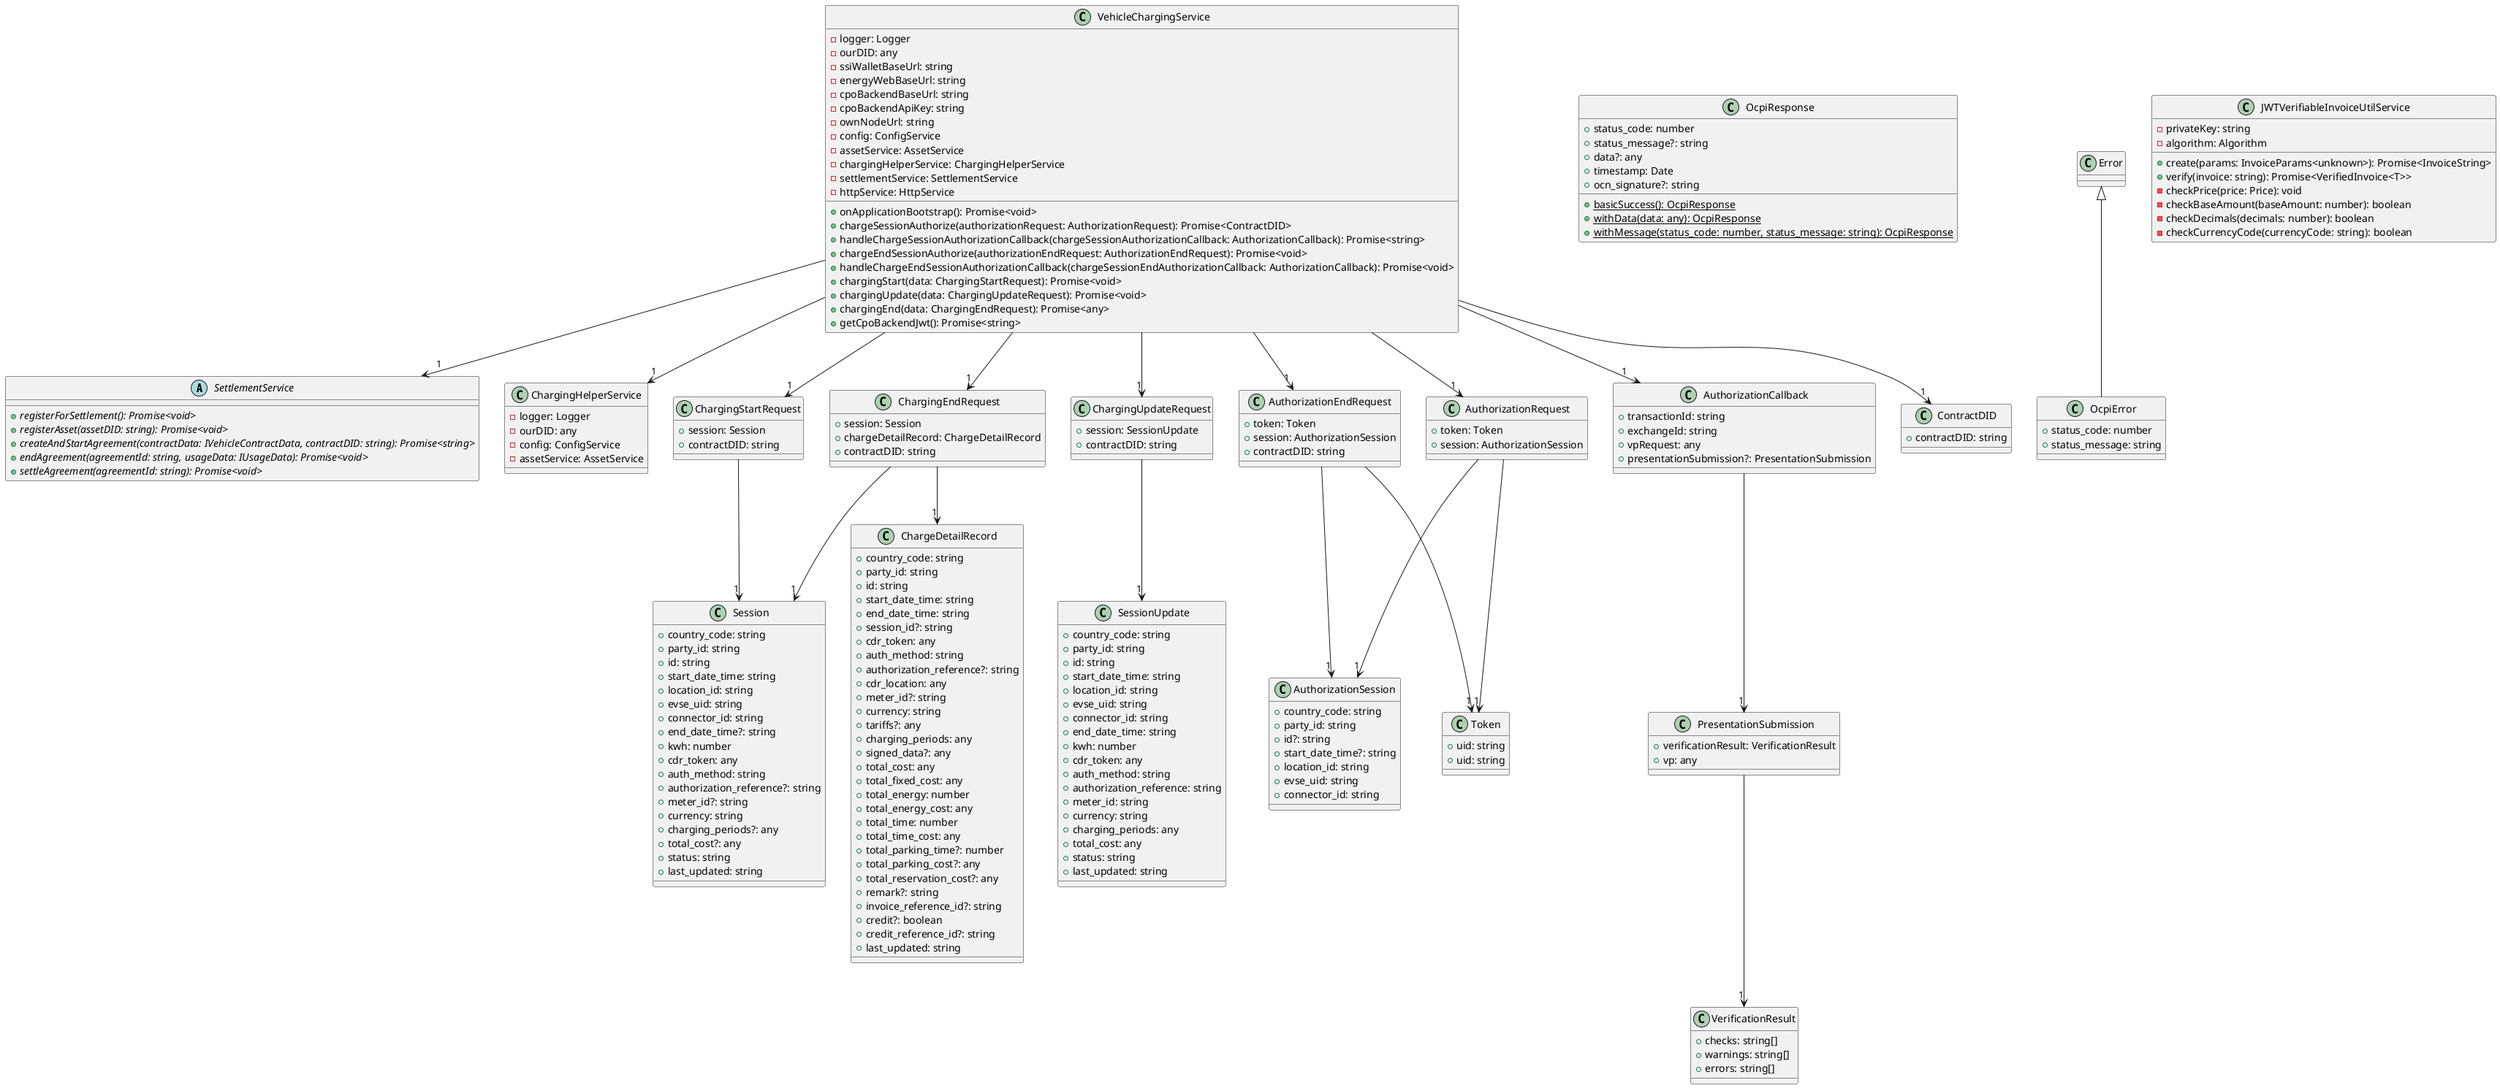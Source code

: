 @startuml
abstract class SettlementService {
    +{abstract} registerForSettlement(): Promise<void>
    +{abstract} registerAsset(assetDID: string): Promise<void>
    +{abstract} createAndStartAgreement(contractData: IVehicleContractData, contractDID: string): Promise<string>
    +{abstract} endAgreement(agreementId: string, usageData: IUsageData): Promise<void>
    +{abstract} settleAgreement(agreementId: string): Promise<void>
}
class ChargingHelperService {
    -logger: Logger
    -ourDID: any
    -config: ConfigService
    -assetService: AssetService
}
class OcpiResponse {
    +status_code: number
    +status_message?: string
    +data?: any
    +timestamp: Date
    +ocn_signature?: string
    +{static} basicSuccess(): OcpiResponse
    +{static} withData(data: any): OcpiResponse
    +{static} withMessage(status_code: number, status_message: string): OcpiResponse
}
class OcpiError extends Error {
    +status_code: number
    +status_message: string
}
class JWTVerifiableInvoiceUtilService {
    -privateKey: string
    -algorithm: Algorithm
    +create(params: InvoiceParams<unknown>): Promise<InvoiceString>
    +verify(invoice: string): Promise<VerifiedInvoice<T>>
    -checkPrice(price: Price): void
    -checkBaseAmount(baseAmount: number): boolean
    -checkDecimals(decimals: number): boolean
    -checkCurrencyCode(currencyCode: string): boolean
}
class Session {
    +country_code: string
    +party_id: string
    +id: string
    +start_date_time: string
    +location_id: string
    +evse_uid: string
    +connector_id: string
    +end_date_time?: string
    +kwh: number
    +cdr_token: any
    +auth_method: string
    +authorization_reference?: string
    +meter_id?: string
    +currency: string
    +charging_periods?: any
    +total_cost?: any
    +status: string
    +last_updated: string
}
class ChargingStartRequest {
    +session: Session
    +contractDID: string
}
class SessionUpdate {
    +country_code: string
    +party_id: string
    +id: string
    +start_date_time: string
    +location_id: string
    +evse_uid: string
    +connector_id: string
    +end_date_time: string
    +kwh: number
    +cdr_token: any
    +auth_method: string
    +authorization_reference: string
    +meter_id: string
    +currency: string
    +charging_periods: any
    +total_cost: any
    +status: string
    +last_updated: string
}
class ChargingUpdateRequest {
    +session: SessionUpdate
    +contractDID: string
}
class ChargeDetailRecord {
    +country_code: string
    +party_id: string
    +id: string
    +start_date_time: string
    +end_date_time: string
    +session_id?: string
    +cdr_token: any
    +auth_method: string
    +authorization_reference?: string
    +cdr_location: any
    +meter_id?: string
    +currency: string
    +tariffs?: any
    +charging_periods: any
    +signed_data?: any
    +total_cost: any
    +total_fixed_cost: any
    +total_energy: number
    +total_energy_cost: any
    +total_time: number
    +total_time_cost: any
    +total_parking_time?: number
    +total_parking_cost?: any
    +total_reservation_cost?: any
    +remark?: string
    +invoice_reference_id?: string
    +credit?: boolean
    +credit_reference_id?: string
    +last_updated: string
}
class ChargingEndRequest {
    +session: Session
    +chargeDetailRecord: ChargeDetailRecord
    +contractDID: string
}
class AuthorizationSession {
    +country_code: string
    +party_id: string
    +id?: string
    +start_date_time?: string
    +location_id: string
    +evse_uid: string
    +connector_id: string
}
class Token {
    +uid: string
}
class AuthorizationRequest {
    +token: Token
    +session: AuthorizationSession
}
class VerificationResult {
    +checks: string[]
    +warnings: string[]
    +errors: string[]
}
class PresentationSubmission {
    +verificationResult: VerificationResult
    +vp: any
}
class AuthorizationCallback {
    +transactionId: string
    +exchangeId: string
    +vpRequest: any
    +presentationSubmission?: PresentationSubmission
}
class ContractDID {
    +contractDID: string
}
class Token {
    +uid: string
}
class AuthorizationEndRequest {
    +token: Token
    +session: AuthorizationSession
    +contractDID: string
}
class VehicleChargingService {
    -logger: Logger
    -ourDID: any
    -ssiWalletBaseUrl: string
    -energyWebBaseUrl: string
    -cpoBackendBaseUrl: string
    -cpoBackendApiKey: string
    -ownNodeUrl: string
    -config: ConfigService
    -assetService: AssetService
    -chargingHelperService: ChargingHelperService
    -settlementService: SettlementService
    -httpService: HttpService
    +onApplicationBootstrap(): Promise<void>
    +chargeSessionAuthorize(authorizationRequest: AuthorizationRequest): Promise<ContractDID>
    +handleChargeSessionAuthorizationCallback(chargeSessionAuthorizationCallback: AuthorizationCallback): Promise<string>
    +chargeEndSessionAuthorize(authorizationEndRequest: AuthorizationEndRequest): Promise<void>
    +handleChargeEndSessionAuthorizationCallback(chargeSessionEndAuthorizationCallback: AuthorizationCallback): Promise<void>
    +chargingStart(data: ChargingStartRequest): Promise<void>
    +chargingUpdate(data: ChargingUpdateRequest): Promise<void>
    +chargingEnd(data: ChargingEndRequest): Promise<any>
    +getCpoBackendJwt(): Promise<string>
}
ChargingStartRequest --> "1" Session
ChargingUpdateRequest --> "1" SessionUpdate
ChargingEndRequest --> "1" Session
ChargingEndRequest --> "1" ChargeDetailRecord
AuthorizationRequest --> "1" Token
AuthorizationRequest --> "1" AuthorizationSession
PresentationSubmission --> "1" VerificationResult
AuthorizationCallback --> "1" PresentationSubmission
AuthorizationEndRequest --> "1" Token
AuthorizationEndRequest --> "1" AuthorizationSession
VehicleChargingService --> "1" ChargingHelperService
VehicleChargingService --> "1" SettlementService
VehicleChargingService --> "1" AuthorizationRequest
VehicleChargingService --> "1" ContractDID
VehicleChargingService --> "1" AuthorizationCallback
VehicleChargingService --> "1" AuthorizationEndRequest
VehicleChargingService --> "1" ChargingStartRequest
VehicleChargingService --> "1" ChargingUpdateRequest
VehicleChargingService --> "1" ChargingEndRequest
@enduml